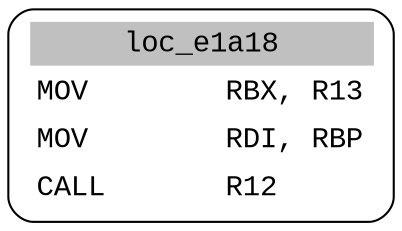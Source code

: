 digraph asm_graph {
1941 [
shape="Mrecord" fontname="Courier New"label =<<table border="0" cellborder="0" cellpadding="3"><tr><td align="center" colspan="2" bgcolor="grey">loc_e1a18</td></tr><tr><td align="left">MOV        RBX, R13</td></tr><tr><td align="left">MOV        RDI, RBP</td></tr><tr><td align="left">CALL       R12</td></tr></table>> ];
}